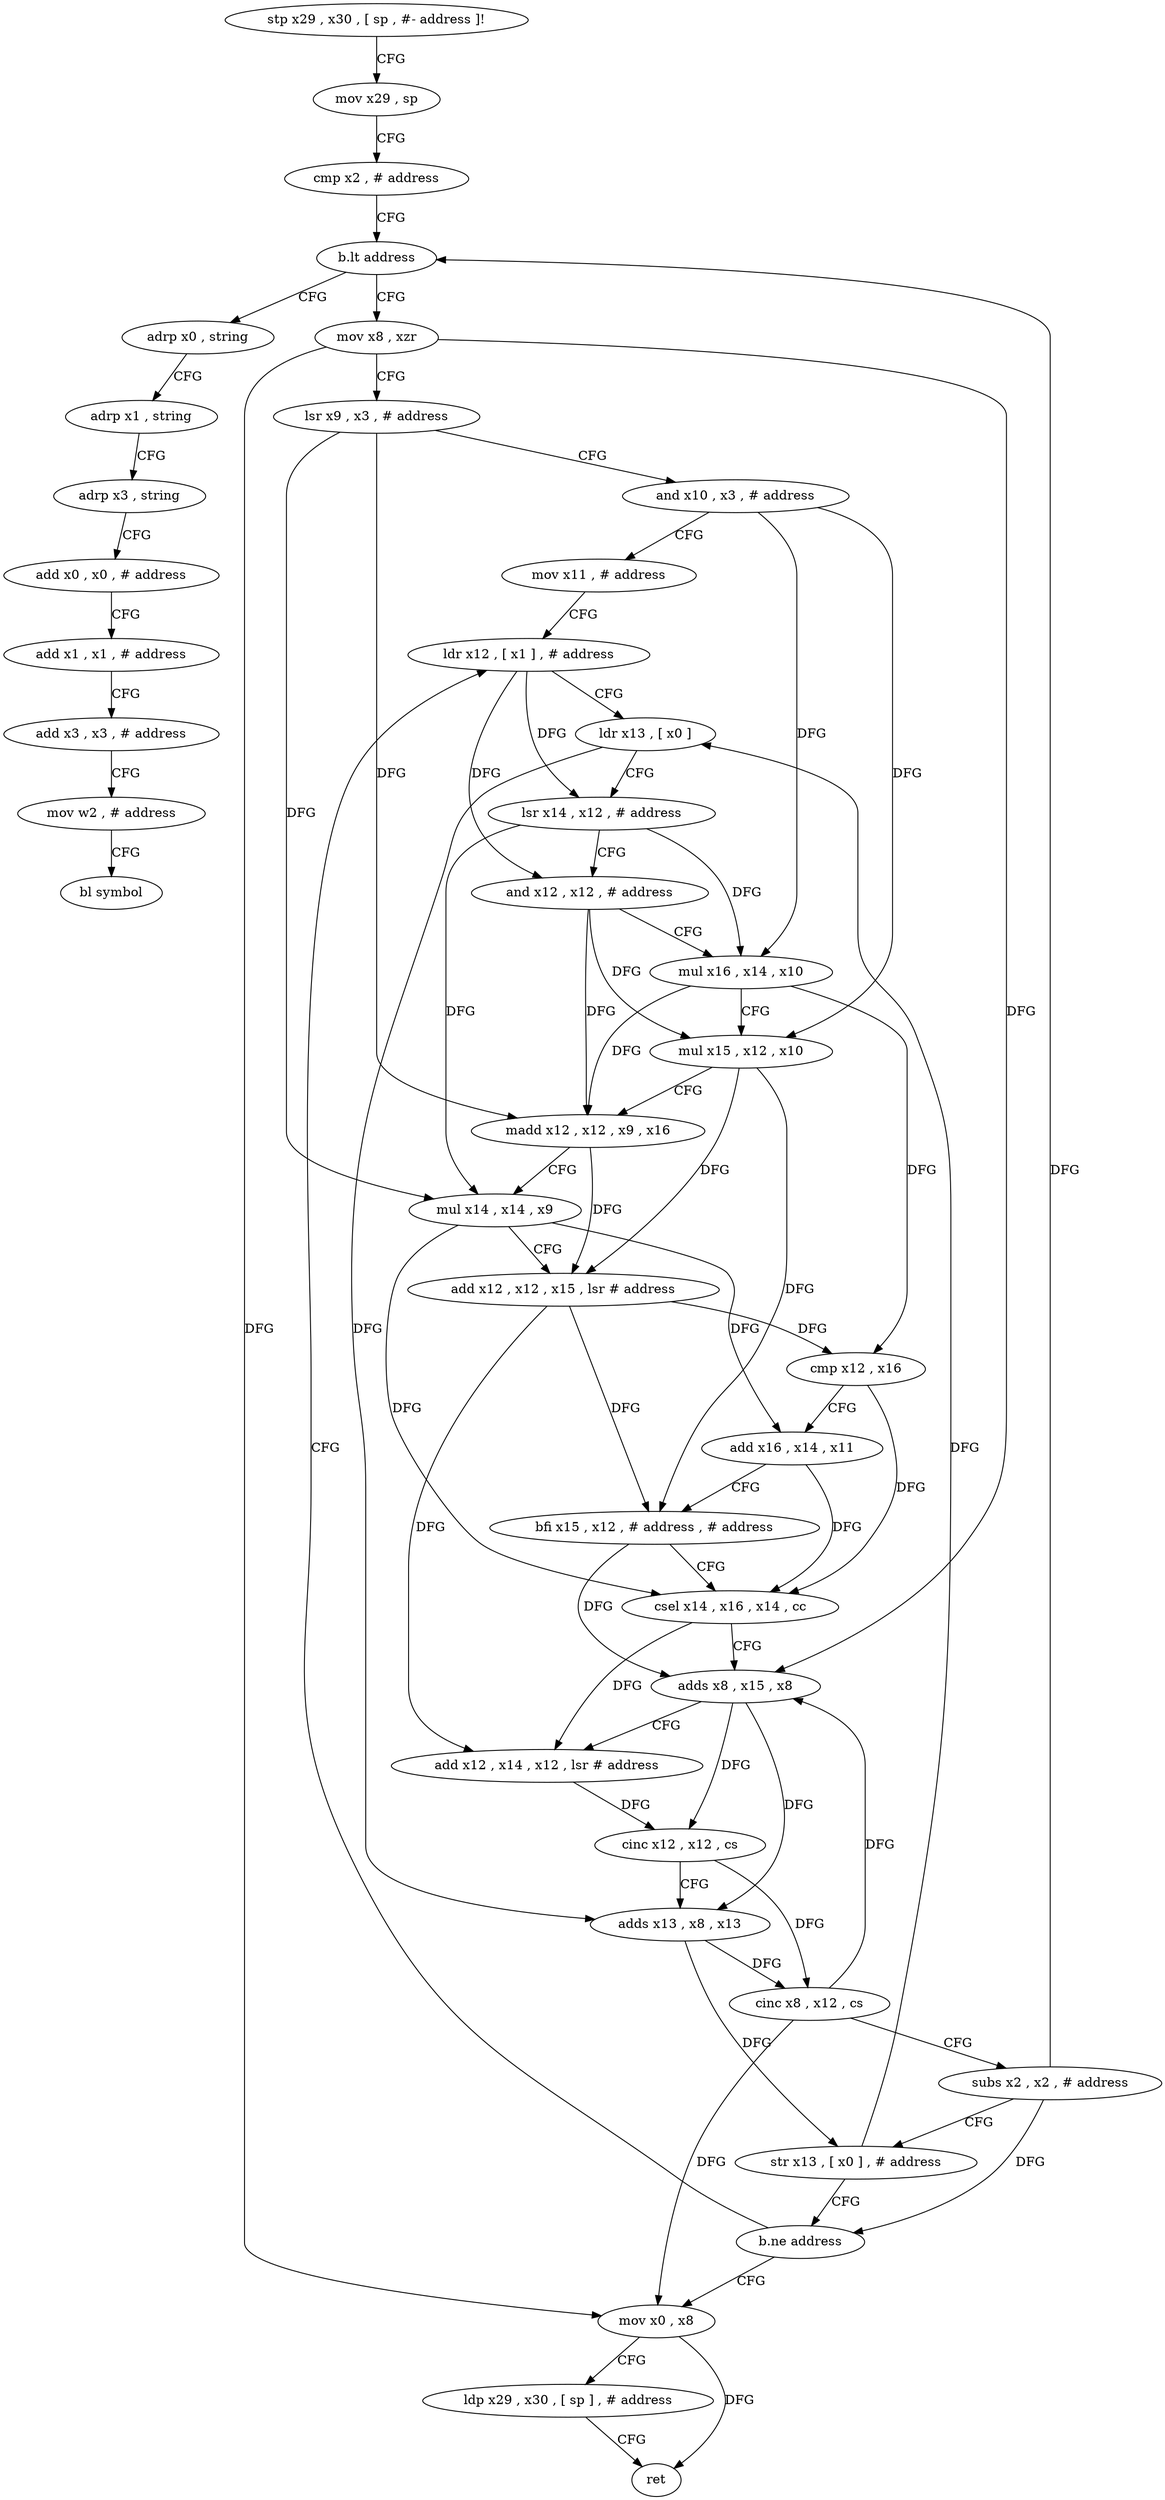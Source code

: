 digraph "func" {
"4217992" [label = "stp x29 , x30 , [ sp , #- address ]!" ]
"4217996" [label = "mov x29 , sp" ]
"4218000" [label = "cmp x2 , # address" ]
"4218004" [label = "b.lt address" ]
"4218120" [label = "adrp x0 , string" ]
"4218008" [label = "mov x8 , xzr" ]
"4218124" [label = "adrp x1 , string" ]
"4218128" [label = "adrp x3 , string" ]
"4218132" [label = "add x0 , x0 , # address" ]
"4218136" [label = "add x1 , x1 , # address" ]
"4218140" [label = "add x3 , x3 , # address" ]
"4218144" [label = "mov w2 , # address" ]
"4218148" [label = "bl symbol" ]
"4218012" [label = "lsr x9 , x3 , # address" ]
"4218016" [label = "and x10 , x3 , # address" ]
"4218020" [label = "mov x11 , # address" ]
"4218024" [label = "ldr x12 , [ x1 ] , # address" ]
"4218028" [label = "ldr x13 , [ x0 ]" ]
"4218032" [label = "lsr x14 , x12 , # address" ]
"4218036" [label = "and x12 , x12 , # address" ]
"4218040" [label = "mul x16 , x14 , x10" ]
"4218044" [label = "mul x15 , x12 , x10" ]
"4218048" [label = "madd x12 , x12 , x9 , x16" ]
"4218052" [label = "mul x14 , x14 , x9" ]
"4218056" [label = "add x12 , x12 , x15 , lsr # address" ]
"4218060" [label = "cmp x12 , x16" ]
"4218064" [label = "add x16 , x14 , x11" ]
"4218068" [label = "bfi x15 , x12 , # address , # address" ]
"4218072" [label = "csel x14 , x16 , x14 , cc" ]
"4218076" [label = "adds x8 , x15 , x8" ]
"4218080" [label = "add x12 , x14 , x12 , lsr # address" ]
"4218084" [label = "cinc x12 , x12 , cs" ]
"4218088" [label = "adds x13 , x8 , x13" ]
"4218092" [label = "cinc x8 , x12 , cs" ]
"4218096" [label = "subs x2 , x2 , # address" ]
"4218100" [label = "str x13 , [ x0 ] , # address" ]
"4218104" [label = "b.ne address" ]
"4218108" [label = "mov x0 , x8" ]
"4218112" [label = "ldp x29 , x30 , [ sp ] , # address" ]
"4218116" [label = "ret" ]
"4217992" -> "4217996" [ label = "CFG" ]
"4217996" -> "4218000" [ label = "CFG" ]
"4218000" -> "4218004" [ label = "CFG" ]
"4218004" -> "4218120" [ label = "CFG" ]
"4218004" -> "4218008" [ label = "CFG" ]
"4218120" -> "4218124" [ label = "CFG" ]
"4218008" -> "4218012" [ label = "CFG" ]
"4218008" -> "4218076" [ label = "DFG" ]
"4218008" -> "4218108" [ label = "DFG" ]
"4218124" -> "4218128" [ label = "CFG" ]
"4218128" -> "4218132" [ label = "CFG" ]
"4218132" -> "4218136" [ label = "CFG" ]
"4218136" -> "4218140" [ label = "CFG" ]
"4218140" -> "4218144" [ label = "CFG" ]
"4218144" -> "4218148" [ label = "CFG" ]
"4218012" -> "4218016" [ label = "CFG" ]
"4218012" -> "4218048" [ label = "DFG" ]
"4218012" -> "4218052" [ label = "DFG" ]
"4218016" -> "4218020" [ label = "CFG" ]
"4218016" -> "4218040" [ label = "DFG" ]
"4218016" -> "4218044" [ label = "DFG" ]
"4218020" -> "4218024" [ label = "CFG" ]
"4218024" -> "4218028" [ label = "CFG" ]
"4218024" -> "4218032" [ label = "DFG" ]
"4218024" -> "4218036" [ label = "DFG" ]
"4218028" -> "4218032" [ label = "CFG" ]
"4218028" -> "4218088" [ label = "DFG" ]
"4218032" -> "4218036" [ label = "CFG" ]
"4218032" -> "4218040" [ label = "DFG" ]
"4218032" -> "4218052" [ label = "DFG" ]
"4218036" -> "4218040" [ label = "CFG" ]
"4218036" -> "4218044" [ label = "DFG" ]
"4218036" -> "4218048" [ label = "DFG" ]
"4218040" -> "4218044" [ label = "CFG" ]
"4218040" -> "4218048" [ label = "DFG" ]
"4218040" -> "4218060" [ label = "DFG" ]
"4218044" -> "4218048" [ label = "CFG" ]
"4218044" -> "4218056" [ label = "DFG" ]
"4218044" -> "4218068" [ label = "DFG" ]
"4218048" -> "4218052" [ label = "CFG" ]
"4218048" -> "4218056" [ label = "DFG" ]
"4218052" -> "4218056" [ label = "CFG" ]
"4218052" -> "4218064" [ label = "DFG" ]
"4218052" -> "4218072" [ label = "DFG" ]
"4218056" -> "4218060" [ label = "DFG" ]
"4218056" -> "4218068" [ label = "DFG" ]
"4218056" -> "4218080" [ label = "DFG" ]
"4218060" -> "4218064" [ label = "CFG" ]
"4218060" -> "4218072" [ label = "DFG" ]
"4218064" -> "4218068" [ label = "CFG" ]
"4218064" -> "4218072" [ label = "DFG" ]
"4218068" -> "4218072" [ label = "CFG" ]
"4218068" -> "4218076" [ label = "DFG" ]
"4218072" -> "4218076" [ label = "CFG" ]
"4218072" -> "4218080" [ label = "DFG" ]
"4218076" -> "4218080" [ label = "CFG" ]
"4218076" -> "4218088" [ label = "DFG" ]
"4218076" -> "4218084" [ label = "DFG" ]
"4218080" -> "4218084" [ label = "DFG" ]
"4218084" -> "4218088" [ label = "CFG" ]
"4218084" -> "4218092" [ label = "DFG" ]
"4218088" -> "4218092" [ label = "DFG" ]
"4218088" -> "4218100" [ label = "DFG" ]
"4218092" -> "4218096" [ label = "CFG" ]
"4218092" -> "4218076" [ label = "DFG" ]
"4218092" -> "4218108" [ label = "DFG" ]
"4218096" -> "4218100" [ label = "CFG" ]
"4218096" -> "4218004" [ label = "DFG" ]
"4218096" -> "4218104" [ label = "DFG" ]
"4218100" -> "4218104" [ label = "CFG" ]
"4218100" -> "4218028" [ label = "DFG" ]
"4218104" -> "4218024" [ label = "CFG" ]
"4218104" -> "4218108" [ label = "CFG" ]
"4218108" -> "4218112" [ label = "CFG" ]
"4218108" -> "4218116" [ label = "DFG" ]
"4218112" -> "4218116" [ label = "CFG" ]
}
